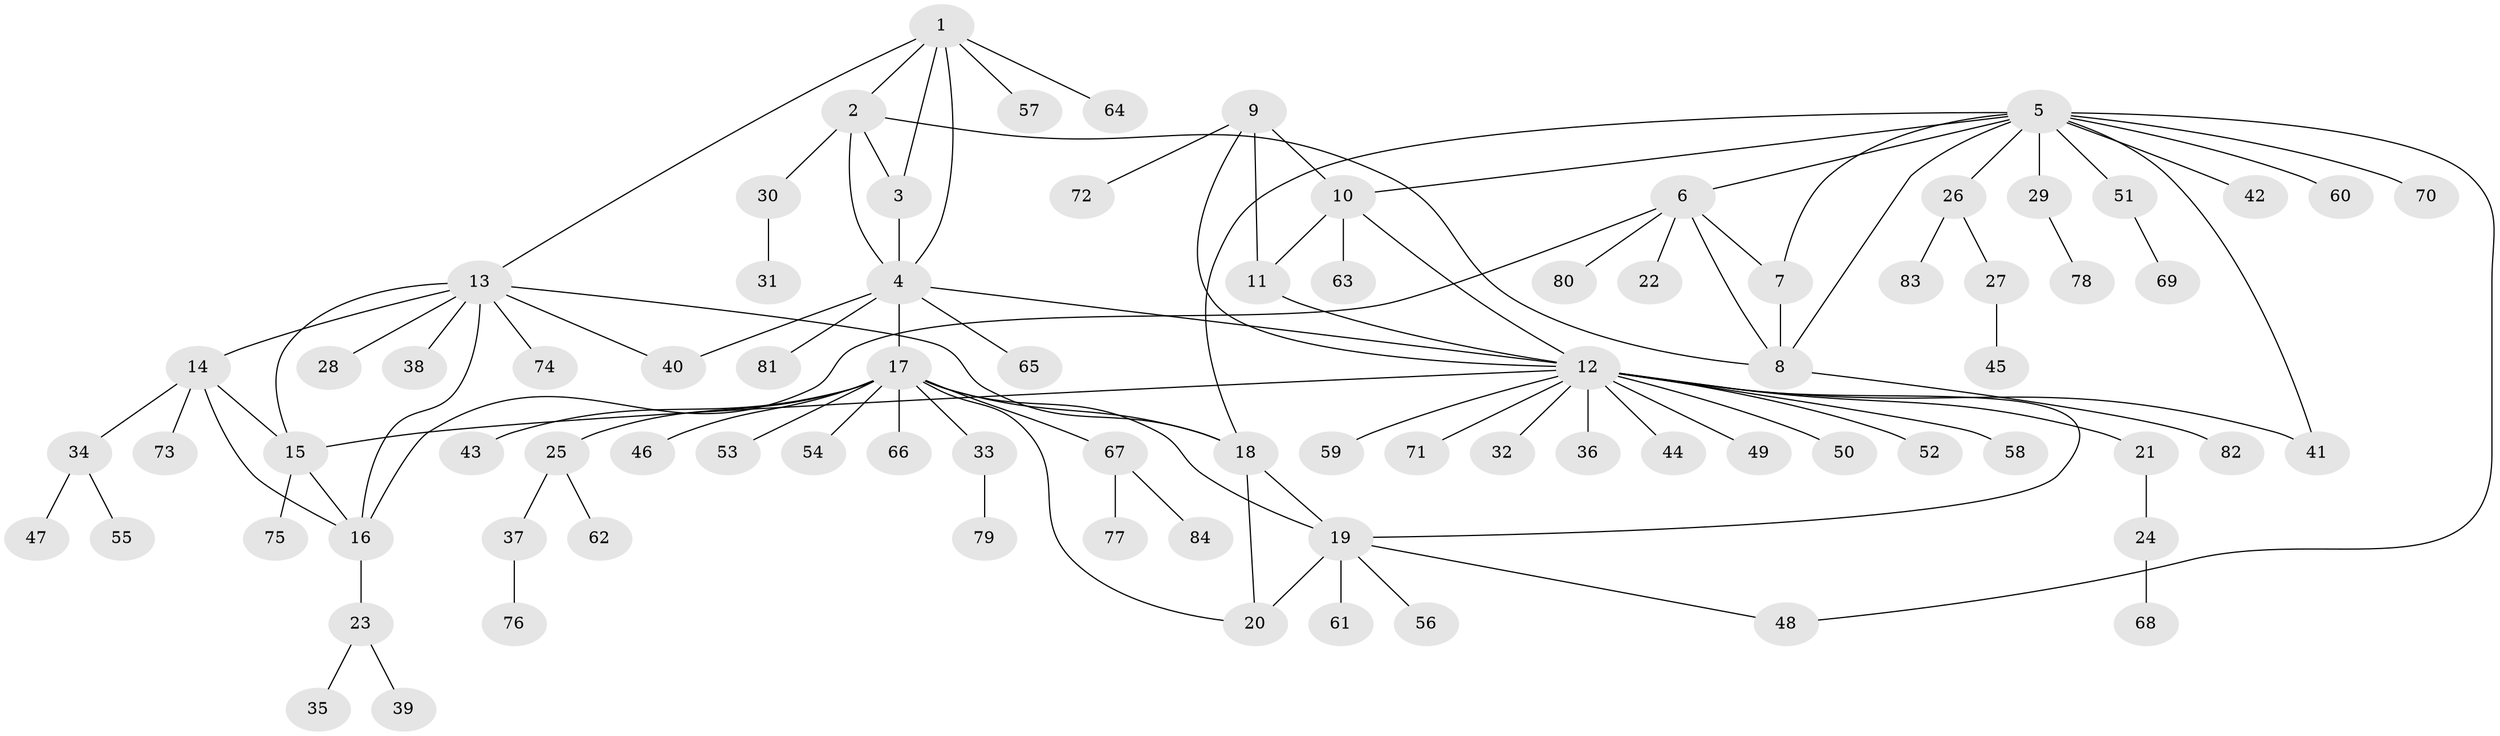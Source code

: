 // Generated by graph-tools (version 1.1) at 2025/50/03/09/25 03:50:28]
// undirected, 84 vertices, 107 edges
graph export_dot {
graph [start="1"]
  node [color=gray90,style=filled];
  1;
  2;
  3;
  4;
  5;
  6;
  7;
  8;
  9;
  10;
  11;
  12;
  13;
  14;
  15;
  16;
  17;
  18;
  19;
  20;
  21;
  22;
  23;
  24;
  25;
  26;
  27;
  28;
  29;
  30;
  31;
  32;
  33;
  34;
  35;
  36;
  37;
  38;
  39;
  40;
  41;
  42;
  43;
  44;
  45;
  46;
  47;
  48;
  49;
  50;
  51;
  52;
  53;
  54;
  55;
  56;
  57;
  58;
  59;
  60;
  61;
  62;
  63;
  64;
  65;
  66;
  67;
  68;
  69;
  70;
  71;
  72;
  73;
  74;
  75;
  76;
  77;
  78;
  79;
  80;
  81;
  82;
  83;
  84;
  1 -- 2;
  1 -- 3;
  1 -- 4;
  1 -- 13;
  1 -- 57;
  1 -- 64;
  2 -- 3;
  2 -- 4;
  2 -- 8;
  2 -- 30;
  3 -- 4;
  4 -- 12;
  4 -- 17;
  4 -- 40;
  4 -- 65;
  4 -- 81;
  5 -- 6;
  5 -- 7;
  5 -- 8;
  5 -- 10;
  5 -- 18;
  5 -- 26;
  5 -- 29;
  5 -- 41;
  5 -- 42;
  5 -- 48;
  5 -- 51;
  5 -- 60;
  5 -- 70;
  6 -- 7;
  6 -- 8;
  6 -- 16;
  6 -- 22;
  6 -- 80;
  7 -- 8;
  8 -- 82;
  9 -- 10;
  9 -- 11;
  9 -- 12;
  9 -- 72;
  10 -- 11;
  10 -- 12;
  10 -- 63;
  11 -- 12;
  12 -- 15;
  12 -- 19;
  12 -- 21;
  12 -- 32;
  12 -- 36;
  12 -- 41;
  12 -- 44;
  12 -- 49;
  12 -- 50;
  12 -- 52;
  12 -- 58;
  12 -- 59;
  12 -- 71;
  13 -- 14;
  13 -- 15;
  13 -- 16;
  13 -- 18;
  13 -- 28;
  13 -- 38;
  13 -- 40;
  13 -- 74;
  14 -- 15;
  14 -- 16;
  14 -- 34;
  14 -- 73;
  15 -- 16;
  15 -- 75;
  16 -- 23;
  17 -- 18;
  17 -- 19;
  17 -- 20;
  17 -- 25;
  17 -- 33;
  17 -- 43;
  17 -- 46;
  17 -- 53;
  17 -- 54;
  17 -- 66;
  17 -- 67;
  18 -- 19;
  18 -- 20;
  19 -- 20;
  19 -- 48;
  19 -- 56;
  19 -- 61;
  21 -- 24;
  23 -- 35;
  23 -- 39;
  24 -- 68;
  25 -- 37;
  25 -- 62;
  26 -- 27;
  26 -- 83;
  27 -- 45;
  29 -- 78;
  30 -- 31;
  33 -- 79;
  34 -- 47;
  34 -- 55;
  37 -- 76;
  51 -- 69;
  67 -- 77;
  67 -- 84;
}
